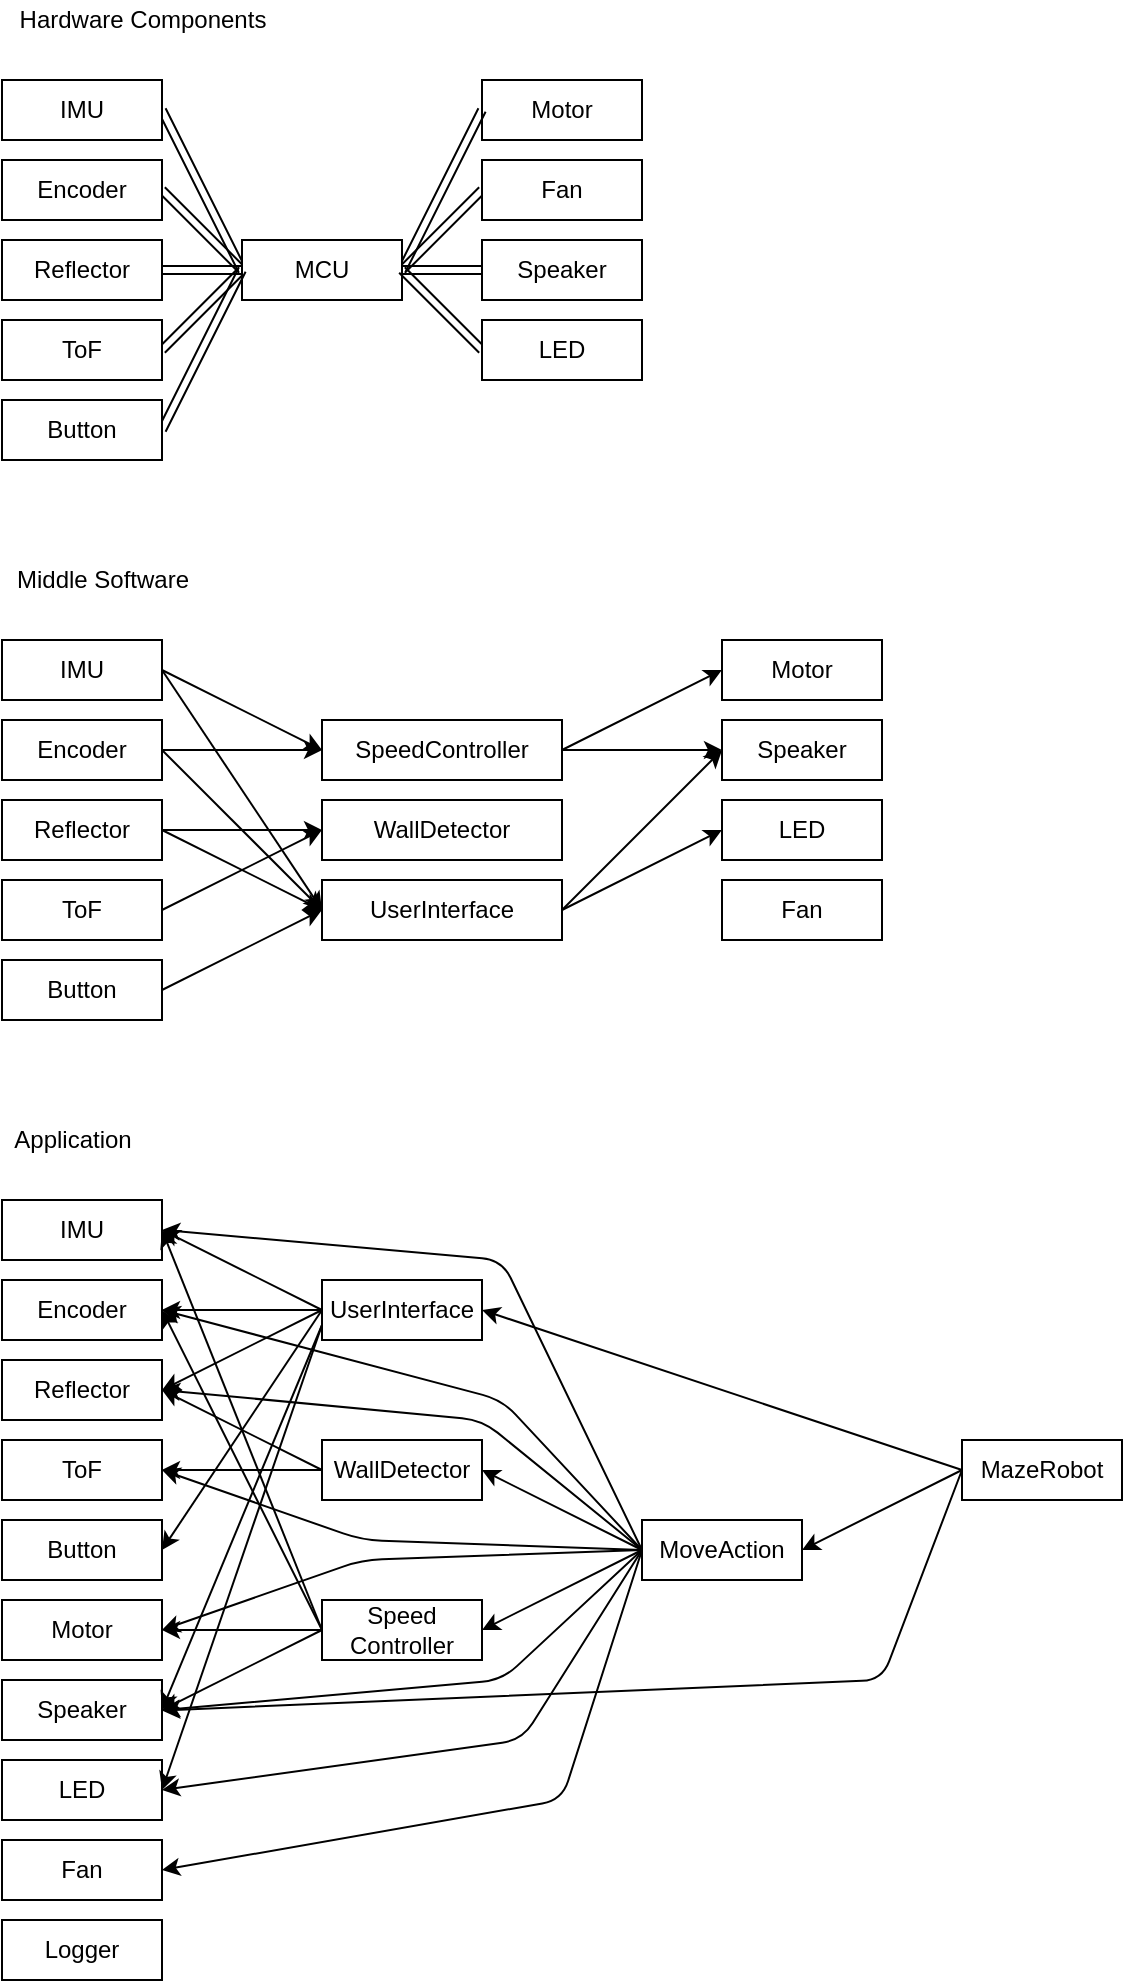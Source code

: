 <mxfile>
    <diagram id="aQ8vs94TDWlKFc_HvOdL" name="Components">
        <mxGraphModel dx="711" dy="433" grid="1" gridSize="10" guides="1" tooltips="1" connect="1" arrows="1" fold="1" page="1" pageScale="1" pageWidth="900" pageHeight="1600" math="0" shadow="0">
            <root>
                <mxCell id="0"/>
                <mxCell id="1" parent="0"/>
                <mxCell id="49" style="edgeStyle=none;shape=link;html=1;exitX=1;exitY=0.5;exitDx=0;exitDy=0;entryX=0;entryY=0.5;entryDx=0;entryDy=0;" edge="1" parent="1" source="2" target="13">
                    <mxGeometry relative="1" as="geometry"/>
                </mxCell>
                <mxCell id="2" value="IMU" style="rounded=0;whiteSpace=wrap;html=1;" parent="1" vertex="1">
                    <mxGeometry x="40" y="80" width="80" height="30" as="geometry"/>
                </mxCell>
                <mxCell id="50" style="edgeStyle=none;shape=link;html=1;exitX=1;exitY=0.5;exitDx=0;exitDy=0;entryX=0;entryY=0.5;entryDx=0;entryDy=0;" edge="1" parent="1" source="3" target="13">
                    <mxGeometry relative="1" as="geometry"/>
                </mxCell>
                <mxCell id="3" value="Encoder" style="rounded=0;whiteSpace=wrap;html=1;" parent="1" vertex="1">
                    <mxGeometry x="40" y="120" width="80" height="30" as="geometry"/>
                </mxCell>
                <mxCell id="51" style="edgeStyle=none;shape=link;html=1;exitX=1;exitY=0.5;exitDx=0;exitDy=0;entryX=0;entryY=0.5;entryDx=0;entryDy=0;" edge="1" parent="1" source="4" target="13">
                    <mxGeometry relative="1" as="geometry"/>
                </mxCell>
                <mxCell id="4" value="Reflector" style="rounded=0;whiteSpace=wrap;html=1;" parent="1" vertex="1">
                    <mxGeometry x="40" y="160" width="80" height="30" as="geometry"/>
                </mxCell>
                <mxCell id="5" value="Motor" style="rounded=0;whiteSpace=wrap;html=1;" parent="1" vertex="1">
                    <mxGeometry x="280" y="80" width="80" height="30" as="geometry"/>
                </mxCell>
                <mxCell id="52" style="edgeStyle=none;shape=link;html=1;exitX=1;exitY=0.5;exitDx=0;exitDy=0;entryX=0;entryY=0.5;entryDx=0;entryDy=0;" edge="1" parent="1" source="10" target="13">
                    <mxGeometry relative="1" as="geometry"/>
                </mxCell>
                <mxCell id="10" value="ToF" style="rounded=0;whiteSpace=wrap;html=1;" parent="1" vertex="1">
                    <mxGeometry x="40" y="200" width="80" height="30" as="geometry"/>
                </mxCell>
                <mxCell id="55" style="edgeStyle=none;shape=link;html=1;exitX=0;exitY=0.5;exitDx=0;exitDy=0;entryX=1;entryY=0.5;entryDx=0;entryDy=0;" edge="1" parent="1" source="11" target="13">
                    <mxGeometry relative="1" as="geometry"/>
                </mxCell>
                <mxCell id="11" value="Fan" style="rounded=0;whiteSpace=wrap;html=1;" parent="1" vertex="1">
                    <mxGeometry x="280" y="120" width="80" height="30" as="geometry"/>
                </mxCell>
                <mxCell id="56" style="edgeStyle=none;shape=link;html=1;exitX=0;exitY=0.5;exitDx=0;exitDy=0;entryX=1;entryY=0.5;entryDx=0;entryDy=0;" edge="1" parent="1" source="12" target="13">
                    <mxGeometry relative="1" as="geometry"/>
                </mxCell>
                <mxCell id="12" value="Speaker" style="rounded=0;whiteSpace=wrap;html=1;" parent="1" vertex="1">
                    <mxGeometry x="280" y="160" width="80" height="30" as="geometry"/>
                </mxCell>
                <mxCell id="54" style="edgeStyle=none;shape=link;html=1;exitX=1;exitY=0.5;exitDx=0;exitDy=0;entryX=0;entryY=0.5;entryDx=0;entryDy=0;" edge="1" parent="1" source="13" target="5">
                    <mxGeometry relative="1" as="geometry"/>
                </mxCell>
                <mxCell id="13" value="MCU" style="rounded=0;whiteSpace=wrap;html=1;" parent="1" vertex="1">
                    <mxGeometry x="160" y="160" width="80" height="30" as="geometry"/>
                </mxCell>
                <mxCell id="57" style="edgeStyle=none;shape=link;html=1;exitX=0;exitY=0.5;exitDx=0;exitDy=0;entryX=1;entryY=0.5;entryDx=0;entryDy=0;" edge="1" parent="1" source="14" target="13">
                    <mxGeometry relative="1" as="geometry"/>
                </mxCell>
                <mxCell id="14" value="LED" style="rounded=0;whiteSpace=wrap;html=1;" parent="1" vertex="1">
                    <mxGeometry x="280" y="200" width="80" height="30" as="geometry"/>
                </mxCell>
                <mxCell id="53" style="edgeStyle=none;shape=link;html=1;exitX=1;exitY=0.5;exitDx=0;exitDy=0;entryX=0;entryY=0.5;entryDx=0;entryDy=0;" edge="1" parent="1" source="15" target="13">
                    <mxGeometry relative="1" as="geometry"/>
                </mxCell>
                <mxCell id="15" value="Button" style="rounded=0;whiteSpace=wrap;html=1;" parent="1" vertex="1">
                    <mxGeometry x="40" y="240" width="80" height="30" as="geometry"/>
                </mxCell>
                <mxCell id="m-qHlFtfLWKzxxbld-Pe-15" value="Hardware Components" style="text;html=1;resizable=0;autosize=1;align=center;verticalAlign=middle;points=[];fillColor=none;strokeColor=none;rounded=0;" parent="1" vertex="1">
                    <mxGeometry x="40" y="40" width="140" height="20" as="geometry"/>
                </mxCell>
                <mxCell id="m-qHlFtfLWKzxxbld-Pe-16" value="Middle Software" style="text;html=1;resizable=0;autosize=1;align=center;verticalAlign=middle;points=[];fillColor=none;strokeColor=none;rounded=0;" parent="1" vertex="1">
                    <mxGeometry x="40" y="320" width="100" height="20" as="geometry"/>
                </mxCell>
                <mxCell id="m-qHlFtfLWKzxxbld-Pe-17" value="IMU" style="rounded=0;whiteSpace=wrap;html=1;" parent="1" vertex="1">
                    <mxGeometry x="40" y="360" width="80" height="30" as="geometry"/>
                </mxCell>
                <mxCell id="m-qHlFtfLWKzxxbld-Pe-18" value="Encoder" style="rounded=0;whiteSpace=wrap;html=1;" parent="1" vertex="1">
                    <mxGeometry x="40" y="400" width="80" height="30" as="geometry"/>
                </mxCell>
                <mxCell id="m-qHlFtfLWKzxxbld-Pe-19" value="Reflector" style="rounded=0;whiteSpace=wrap;html=1;" parent="1" vertex="1">
                    <mxGeometry x="40" y="440" width="80" height="30" as="geometry"/>
                </mxCell>
                <mxCell id="m-qHlFtfLWKzxxbld-Pe-20" value="ToF" style="rounded=0;whiteSpace=wrap;html=1;" parent="1" vertex="1">
                    <mxGeometry x="40" y="480" width="80" height="30" as="geometry"/>
                </mxCell>
                <mxCell id="m-qHlFtfLWKzxxbld-Pe-21" value="Button" style="rounded=0;whiteSpace=wrap;html=1;" parent="1" vertex="1">
                    <mxGeometry x="40" y="520" width="80" height="30" as="geometry"/>
                </mxCell>
                <mxCell id="m-qHlFtfLWKzxxbld-Pe-22" value="Motor" style="rounded=0;whiteSpace=wrap;html=1;" parent="1" vertex="1">
                    <mxGeometry x="400" y="360" width="80" height="30" as="geometry"/>
                </mxCell>
                <mxCell id="m-qHlFtfLWKzxxbld-Pe-23" value="Fan" style="rounded=0;whiteSpace=wrap;html=1;" parent="1" vertex="1">
                    <mxGeometry x="400" y="480" width="80" height="30" as="geometry"/>
                </mxCell>
                <mxCell id="m-qHlFtfLWKzxxbld-Pe-24" value="Speaker" style="rounded=0;whiteSpace=wrap;html=1;" parent="1" vertex="1">
                    <mxGeometry x="400" y="400" width="80" height="30" as="geometry"/>
                </mxCell>
                <mxCell id="m-qHlFtfLWKzxxbld-Pe-25" value="LED" style="rounded=0;whiteSpace=wrap;html=1;" parent="1" vertex="1">
                    <mxGeometry x="400" y="440" width="80" height="30" as="geometry"/>
                </mxCell>
                <mxCell id="m-qHlFtfLWKzxxbld-Pe-30" style="edgeStyle=none;html=1;exitX=1;exitY=0.5;exitDx=0;exitDy=0;entryX=0;entryY=0.5;entryDx=0;entryDy=0;" parent="1" source="m-qHlFtfLWKzxxbld-Pe-18" target="m-qHlFtfLWKzxxbld-Pe-26" edge="1">
                    <mxGeometry relative="1" as="geometry">
                        <mxPoint x="190" y="400" as="sourcePoint"/>
                        <mxPoint x="260" y="370" as="targetPoint"/>
                    </mxGeometry>
                </mxCell>
                <mxCell id="m-qHlFtfLWKzxxbld-Pe-31" style="edgeStyle=none;html=1;exitX=1;exitY=0.5;exitDx=0;exitDy=0;entryX=0;entryY=0.5;entryDx=0;entryDy=0;" parent="1" source="m-qHlFtfLWKzxxbld-Pe-17" target="m-qHlFtfLWKzxxbld-Pe-26" edge="1">
                    <mxGeometry relative="1" as="geometry">
                        <mxPoint x="230" y="375" as="sourcePoint"/>
                    </mxGeometry>
                </mxCell>
                <mxCell id="m-qHlFtfLWKzxxbld-Pe-34" style="edgeStyle=none;html=1;exitX=1;exitY=0.5;exitDx=0;exitDy=0;entryX=0;entryY=0.5;entryDx=0;entryDy=0;" parent="1" source="m-qHlFtfLWKzxxbld-Pe-19" target="m-qHlFtfLWKzxxbld-Pe-26" edge="1">
                    <mxGeometry relative="1" as="geometry">
                        <mxPoint x="290" y="480" as="targetPoint"/>
                    </mxGeometry>
                </mxCell>
                <mxCell id="m-qHlFtfLWKzxxbld-Pe-35" style="edgeStyle=none;html=1;exitX=1;exitY=0.5;exitDx=0;exitDy=0;entryX=0;entryY=0.5;entryDx=0;entryDy=0;" parent="1" source="m-qHlFtfLWKzxxbld-Pe-21" target="m-qHlFtfLWKzxxbld-Pe-26" edge="1">
                    <mxGeometry relative="1" as="geometry">
                        <mxPoint x="270" y="580" as="targetPoint"/>
                    </mxGeometry>
                </mxCell>
                <mxCell id="m-qHlFtfLWKzxxbld-Pe-40" style="edgeStyle=none;html=1;exitX=1;exitY=0.5;exitDx=0;exitDy=0;entryX=0;entryY=0.5;entryDx=0;entryDy=0;" parent="1" source="m-qHlFtfLWKzxxbld-Pe-26" target="m-qHlFtfLWKzxxbld-Pe-24" edge="1">
                    <mxGeometry relative="1" as="geometry">
                        <mxPoint x="350" y="430" as="targetPoint"/>
                    </mxGeometry>
                </mxCell>
                <mxCell id="m-qHlFtfLWKzxxbld-Pe-41" style="edgeStyle=none;html=1;exitX=1;exitY=0.5;exitDx=0;exitDy=0;entryX=0;entryY=0.5;entryDx=0;entryDy=0;" parent="1" source="m-qHlFtfLWKzxxbld-Pe-26" target="m-qHlFtfLWKzxxbld-Pe-25" edge="1">
                    <mxGeometry relative="1" as="geometry"/>
                </mxCell>
                <mxCell id="m-qHlFtfLWKzxxbld-Pe-26" value="UserInterface" style="rounded=0;whiteSpace=wrap;html=1;" parent="1" vertex="1">
                    <mxGeometry x="200" y="480" width="120" height="30" as="geometry"/>
                </mxCell>
                <mxCell id="m-qHlFtfLWKzxxbld-Pe-37" style="edgeStyle=none;html=1;exitX=1;exitY=0.5;exitDx=0;exitDy=0;entryX=0;entryY=0.5;entryDx=0;entryDy=0;" parent="1" source="m-qHlFtfLWKzxxbld-Pe-19" target="m-qHlFtfLWKzxxbld-Pe-36" edge="1">
                    <mxGeometry relative="1" as="geometry">
                        <mxPoint x="260" y="410" as="sourcePoint"/>
                    </mxGeometry>
                </mxCell>
                <mxCell id="m-qHlFtfLWKzxxbld-Pe-39" style="edgeStyle=none;html=1;exitX=1;exitY=0.5;exitDx=0;exitDy=0;entryX=0;entryY=0.5;entryDx=0;entryDy=0;" parent="1" source="m-qHlFtfLWKzxxbld-Pe-20" target="m-qHlFtfLWKzxxbld-Pe-36" edge="1">
                    <mxGeometry relative="1" as="geometry">
                        <mxPoint x="250" y="495" as="sourcePoint"/>
                    </mxGeometry>
                </mxCell>
                <mxCell id="m-qHlFtfLWKzxxbld-Pe-36" value="WallDetector" style="rounded=0;whiteSpace=wrap;html=1;" parent="1" vertex="1">
                    <mxGeometry x="200" y="440" width="120" height="30" as="geometry"/>
                </mxCell>
                <mxCell id="m-qHlFtfLWKzxxbld-Pe-43" style="edgeStyle=none;html=1;exitX=1;exitY=0.5;exitDx=0;exitDy=0;entryX=0;entryY=0.5;entryDx=0;entryDy=0;" parent="1" source="m-qHlFtfLWKzxxbld-Pe-17" target="m-qHlFtfLWKzxxbld-Pe-42" edge="1">
                    <mxGeometry relative="1" as="geometry">
                        <mxPoint x="210" y="375" as="targetPoint"/>
                    </mxGeometry>
                </mxCell>
                <mxCell id="m-qHlFtfLWKzxxbld-Pe-44" style="edgeStyle=none;html=1;exitX=1;exitY=0.5;exitDx=0;exitDy=0;entryX=0;entryY=0.5;entryDx=0;entryDy=0;" parent="1" source="m-qHlFtfLWKzxxbld-Pe-18" target="m-qHlFtfLWKzxxbld-Pe-42" edge="1">
                    <mxGeometry relative="1" as="geometry">
                        <mxPoint x="210" y="390" as="targetPoint"/>
                    </mxGeometry>
                </mxCell>
                <mxCell id="m-qHlFtfLWKzxxbld-Pe-45" style="edgeStyle=none;html=1;exitX=1;exitY=0.5;exitDx=0;exitDy=0;entryX=0;entryY=0.5;entryDx=0;entryDy=0;" parent="1" source="m-qHlFtfLWKzxxbld-Pe-42" target="m-qHlFtfLWKzxxbld-Pe-22" edge="1">
                    <mxGeometry relative="1" as="geometry">
                        <mxPoint x="310" y="340" as="targetPoint"/>
                    </mxGeometry>
                </mxCell>
                <mxCell id="m-qHlFtfLWKzxxbld-Pe-46" style="edgeStyle=none;html=1;exitX=1;exitY=0.5;exitDx=0;exitDy=0;entryX=0;entryY=0.5;entryDx=0;entryDy=0;" parent="1" source="m-qHlFtfLWKzxxbld-Pe-42" target="m-qHlFtfLWKzxxbld-Pe-24" edge="1">
                    <mxGeometry relative="1" as="geometry">
                        <mxPoint x="380" y="415" as="targetPoint"/>
                    </mxGeometry>
                </mxCell>
                <mxCell id="m-qHlFtfLWKzxxbld-Pe-42" value="SpeedController" style="rounded=0;whiteSpace=wrap;html=1;" parent="1" vertex="1">
                    <mxGeometry x="200" y="400" width="120" height="30" as="geometry"/>
                </mxCell>
                <mxCell id="44" style="edgeStyle=none;html=1;exitX=0;exitY=0.5;exitDx=0;exitDy=0;entryX=1;entryY=0.5;entryDx=0;entryDy=0;" parent="1" source="9DcYNOow1oQKVPv7brKw-21" target="42" edge="1">
                    <mxGeometry relative="1" as="geometry"/>
                </mxCell>
                <mxCell id="46" style="edgeStyle=none;html=1;exitX=0;exitY=0.5;exitDx=0;exitDy=0;entryX=1;entryY=0.5;entryDx=0;entryDy=0;" parent="1" source="9DcYNOow1oQKVPv7brKw-21" target="37" edge="1">
                    <mxGeometry relative="1" as="geometry"/>
                </mxCell>
                <mxCell id="59" style="edgeStyle=none;html=1;exitX=0;exitY=0.5;exitDx=0;exitDy=0;entryX=1;entryY=0.5;entryDx=0;entryDy=0;" edge="1" parent="1" source="9DcYNOow1oQKVPv7brKw-21" target="25">
                    <mxGeometry relative="1" as="geometry">
                        <Array as="points">
                            <mxPoint x="320" y="940"/>
                        </Array>
                    </mxGeometry>
                </mxCell>
                <mxCell id="60" style="edgeStyle=none;html=1;exitX=0;exitY=0.5;exitDx=0;exitDy=0;entryX=1;entryY=0.5;entryDx=0;entryDy=0;" edge="1" parent="1" source="9DcYNOow1oQKVPv7brKw-21" target="22">
                    <mxGeometry relative="1" as="geometry">
                        <Array as="points">
                            <mxPoint x="220" y="810"/>
                        </Array>
                    </mxGeometry>
                </mxCell>
                <mxCell id="61" style="edgeStyle=none;html=1;exitX=0;exitY=0.5;exitDx=0;exitDy=0;entryX=1;entryY=0.5;entryDx=0;entryDy=0;" edge="1" parent="1" source="9DcYNOow1oQKVPv7brKw-21" target="27">
                    <mxGeometry relative="1" as="geometry">
                        <Array as="points">
                            <mxPoint x="300" y="910"/>
                        </Array>
                    </mxGeometry>
                </mxCell>
                <mxCell id="62" style="edgeStyle=none;html=1;exitX=0;exitY=0.5;exitDx=0;exitDy=0;entryX=1;entryY=0.5;entryDx=0;entryDy=0;" edge="1" parent="1" source="9DcYNOow1oQKVPv7brKw-21" target="24">
                    <mxGeometry relative="1" as="geometry">
                        <Array as="points">
                            <mxPoint x="220" y="820"/>
                        </Array>
                    </mxGeometry>
                </mxCell>
                <mxCell id="63" style="edgeStyle=none;html=1;exitX=0;exitY=0.5;exitDx=0;exitDy=0;entryX=1;entryY=0.5;entryDx=0;entryDy=0;" edge="1" parent="1" source="9DcYNOow1oQKVPv7brKw-21" target="19">
                    <mxGeometry relative="1" as="geometry">
                        <Array as="points">
                            <mxPoint x="290" y="670"/>
                        </Array>
                    </mxGeometry>
                </mxCell>
                <mxCell id="64" style="edgeStyle=none;html=1;exitX=0;exitY=0.5;exitDx=0;exitDy=0;entryX=1;entryY=0.5;entryDx=0;entryDy=0;" edge="1" parent="1" source="9DcYNOow1oQKVPv7brKw-21" target="20">
                    <mxGeometry relative="1" as="geometry">
                        <Array as="points">
                            <mxPoint x="290" y="740"/>
                        </Array>
                    </mxGeometry>
                </mxCell>
                <mxCell id="66" style="edgeStyle=none;html=1;exitX=0;exitY=0.5;exitDx=0;exitDy=0;entryX=1;entryY=0.5;entryDx=0;entryDy=0;" edge="1" parent="1" source="9DcYNOow1oQKVPv7brKw-21" target="21">
                    <mxGeometry relative="1" as="geometry">
                        <Array as="points">
                            <mxPoint x="280" y="750"/>
                        </Array>
                    </mxGeometry>
                </mxCell>
                <mxCell id="67" style="edgeStyle=none;html=1;exitX=0;exitY=0.5;exitDx=0;exitDy=0;entryX=1;entryY=0.5;entryDx=0;entryDy=0;" edge="1" parent="1" source="9DcYNOow1oQKVPv7brKw-21" target="26">
                    <mxGeometry relative="1" as="geometry">
                        <Array as="points">
                            <mxPoint x="290" y="880"/>
                        </Array>
                    </mxGeometry>
                </mxCell>
                <mxCell id="9DcYNOow1oQKVPv7brKw-21" value="MoveAction" style="rounded=0;whiteSpace=wrap;html=1;" parent="1" vertex="1">
                    <mxGeometry x="360" y="800" width="80" height="30" as="geometry"/>
                </mxCell>
                <mxCell id="45" style="edgeStyle=none;html=1;exitX=0;exitY=0.5;exitDx=0;exitDy=0;entryX=1;entryY=0.5;entryDx=0;entryDy=0;" parent="1" source="16" target="9DcYNOow1oQKVPv7brKw-21" edge="1">
                    <mxGeometry relative="1" as="geometry"/>
                </mxCell>
                <mxCell id="48" style="edgeStyle=none;html=1;exitX=0;exitY=0.5;exitDx=0;exitDy=0;" edge="1" parent="1" source="16">
                    <mxGeometry relative="1" as="geometry">
                        <mxPoint x="120.0" y="895.241" as="targetPoint"/>
                        <Array as="points">
                            <mxPoint x="480" y="880"/>
                        </Array>
                    </mxGeometry>
                </mxCell>
                <mxCell id="16" value="MazeRobot" style="rounded=0;whiteSpace=wrap;html=1;" parent="1" vertex="1">
                    <mxGeometry x="520" y="760" width="80" height="30" as="geometry"/>
                </mxCell>
                <mxCell id="17" value="Logger" style="rounded=0;whiteSpace=wrap;html=1;" parent="1" vertex="1">
                    <mxGeometry x="40" y="1000" width="80" height="30" as="geometry"/>
                </mxCell>
                <mxCell id="18" value="Application" style="text;html=1;resizable=0;autosize=1;align=center;verticalAlign=middle;points=[];fillColor=none;strokeColor=none;rounded=0;" parent="1" vertex="1">
                    <mxGeometry x="40" y="600" width="70" height="20" as="geometry"/>
                </mxCell>
                <mxCell id="19" value="IMU" style="rounded=0;whiteSpace=wrap;html=1;" parent="1" vertex="1">
                    <mxGeometry x="40" y="640" width="80" height="30" as="geometry"/>
                </mxCell>
                <mxCell id="20" value="Encoder" style="rounded=0;whiteSpace=wrap;html=1;" parent="1" vertex="1">
                    <mxGeometry x="40" y="680" width="80" height="30" as="geometry"/>
                </mxCell>
                <mxCell id="21" value="Reflector" style="rounded=0;whiteSpace=wrap;html=1;" parent="1" vertex="1">
                    <mxGeometry x="40" y="720" width="80" height="30" as="geometry"/>
                </mxCell>
                <mxCell id="22" value="ToF" style="rounded=0;whiteSpace=wrap;html=1;" parent="1" vertex="1">
                    <mxGeometry x="40" y="760" width="80" height="30" as="geometry"/>
                </mxCell>
                <mxCell id="23" value="Button" style="rounded=0;whiteSpace=wrap;html=1;" parent="1" vertex="1">
                    <mxGeometry x="40" y="800" width="80" height="30" as="geometry"/>
                </mxCell>
                <mxCell id="24" value="Motor" style="rounded=0;whiteSpace=wrap;html=1;" parent="1" vertex="1">
                    <mxGeometry x="40" y="840" width="80" height="30" as="geometry"/>
                </mxCell>
                <mxCell id="25" value="Fan" style="rounded=0;whiteSpace=wrap;html=1;" parent="1" vertex="1">
                    <mxGeometry x="40" y="960" width="80" height="30" as="geometry"/>
                </mxCell>
                <mxCell id="26" value="Speaker" style="rounded=0;whiteSpace=wrap;html=1;" parent="1" vertex="1">
                    <mxGeometry x="40" y="880" width="80" height="30" as="geometry"/>
                </mxCell>
                <mxCell id="27" value="LED" style="rounded=0;whiteSpace=wrap;html=1;" parent="1" vertex="1">
                    <mxGeometry x="40" y="920" width="80" height="30" as="geometry"/>
                </mxCell>
                <mxCell id="28" style="edgeStyle=none;html=1;exitX=0;exitY=0.5;exitDx=0;exitDy=0;entryX=1;entryY=0.5;entryDx=0;entryDy=0;" parent="1" source="34" target="20" edge="1">
                    <mxGeometry relative="1" as="geometry">
                        <mxPoint x="190" y="680" as="sourcePoint"/>
                        <mxPoint x="150" y="680" as="targetPoint"/>
                    </mxGeometry>
                </mxCell>
                <mxCell id="29" style="edgeStyle=none;html=1;entryX=1;entryY=0.5;entryDx=0;entryDy=0;exitX=0;exitY=0.5;exitDx=0;exitDy=0;" parent="1" source="34" target="19" edge="1">
                    <mxGeometry relative="1" as="geometry">
                        <mxPoint x="230" y="610" as="sourcePoint"/>
                        <mxPoint x="140" y="650" as="targetPoint"/>
                    </mxGeometry>
                </mxCell>
                <mxCell id="30" style="edgeStyle=none;html=1;exitX=0;exitY=0.5;exitDx=0;exitDy=0;entryX=1;entryY=0.5;entryDx=0;entryDy=0;" parent="1" source="34" target="21" edge="1">
                    <mxGeometry relative="1" as="geometry">
                        <mxPoint x="170" y="720" as="targetPoint"/>
                    </mxGeometry>
                </mxCell>
                <mxCell id="31" style="edgeStyle=none;html=1;exitX=0;exitY=0.5;exitDx=0;exitDy=0;entryX=1;entryY=0.5;entryDx=0;entryDy=0;" parent="1" source="34" target="23" edge="1">
                    <mxGeometry relative="1" as="geometry">
                        <mxPoint x="140" y="815" as="targetPoint"/>
                    </mxGeometry>
                </mxCell>
                <mxCell id="32" style="edgeStyle=none;html=1;exitX=0;exitY=0.75;exitDx=0;exitDy=0;entryX=1;entryY=0.5;entryDx=0;entryDy=0;" parent="1" source="34" target="26" edge="1">
                    <mxGeometry relative="1" as="geometry">
                        <mxPoint x="350" y="710" as="targetPoint"/>
                    </mxGeometry>
                </mxCell>
                <mxCell id="33" style="edgeStyle=none;html=1;exitX=0;exitY=0.75;exitDx=0;exitDy=0;entryX=1;entryY=0.5;entryDx=0;entryDy=0;" parent="1" source="34" target="27" edge="1">
                    <mxGeometry relative="1" as="geometry">
                        <mxPoint x="180" y="935" as="targetPoint"/>
                    </mxGeometry>
                </mxCell>
                <mxCell id="34" value="UserInterface" style="rounded=0;whiteSpace=wrap;html=1;" parent="1" vertex="1">
                    <mxGeometry x="200" y="680" width="80" height="30" as="geometry"/>
                </mxCell>
                <mxCell id="35" style="edgeStyle=none;html=1;entryX=1;entryY=0.5;entryDx=0;entryDy=0;exitX=0;exitY=0.5;exitDx=0;exitDy=0;" parent="1" source="37" target="21" edge="1">
                    <mxGeometry relative="1" as="geometry">
                        <mxPoint x="220" y="740" as="sourcePoint"/>
                    </mxGeometry>
                </mxCell>
                <mxCell id="36" style="edgeStyle=none;html=1;exitX=0;exitY=0.5;exitDx=0;exitDy=0;entryX=1;entryY=0.5;entryDx=0;entryDy=0;" parent="1" source="37" target="22" edge="1">
                    <mxGeometry relative="1" as="geometry">
                        <mxPoint x="250" y="775" as="sourcePoint"/>
                        <mxPoint x="210" y="730" as="targetPoint"/>
                    </mxGeometry>
                </mxCell>
                <mxCell id="37" value="WallDetector" style="rounded=0;whiteSpace=wrap;html=1;" parent="1" vertex="1">
                    <mxGeometry x="200" y="760" width="80" height="30" as="geometry"/>
                </mxCell>
                <mxCell id="38" style="edgeStyle=none;html=1;entryX=1;entryY=0.5;entryDx=0;entryDy=0;exitX=0;exitY=0.5;exitDx=0;exitDy=0;" parent="1" source="42" target="19" edge="1">
                    <mxGeometry relative="1" as="geometry">
                        <mxPoint x="210" y="655" as="targetPoint"/>
                        <mxPoint x="210" y="830" as="sourcePoint"/>
                    </mxGeometry>
                </mxCell>
                <mxCell id="39" style="edgeStyle=none;html=1;entryX=1;entryY=0.5;entryDx=0;entryDy=0;exitX=0;exitY=0.5;exitDx=0;exitDy=0;" parent="1" source="42" target="20" edge="1">
                    <mxGeometry relative="1" as="geometry">
                        <mxPoint x="210" y="670" as="targetPoint"/>
                        <mxPoint x="180" y="850" as="sourcePoint"/>
                    </mxGeometry>
                </mxCell>
                <mxCell id="40" style="edgeStyle=none;html=1;exitX=0;exitY=0.5;exitDx=0;exitDy=0;entryX=1;entryY=0.5;entryDx=0;entryDy=0;" parent="1" source="42" target="24" edge="1">
                    <mxGeometry relative="1" as="geometry">
                        <mxPoint x="310" y="620" as="targetPoint"/>
                    </mxGeometry>
                </mxCell>
                <mxCell id="41" style="edgeStyle=none;html=1;exitX=0;exitY=0.5;exitDx=0;exitDy=0;entryX=1;entryY=0.5;entryDx=0;entryDy=0;" parent="1" source="42" target="26" edge="1">
                    <mxGeometry relative="1" as="geometry">
                        <mxPoint x="180" y="895" as="targetPoint"/>
                    </mxGeometry>
                </mxCell>
                <mxCell id="42" value="Speed&lt;br&gt;Controller" style="rounded=0;whiteSpace=wrap;html=1;" parent="1" vertex="1">
                    <mxGeometry x="200" y="840" width="80" height="30" as="geometry"/>
                </mxCell>
                <mxCell id="47" style="edgeStyle=none;html=1;exitX=0;exitY=0.5;exitDx=0;exitDy=0;entryX=1;entryY=0.5;entryDx=0;entryDy=0;" parent="1" source="16" target="34" edge="1">
                    <mxGeometry relative="1" as="geometry">
                        <mxPoint x="530" y="705" as="sourcePoint"/>
                        <mxPoint x="490" y="705" as="targetPoint"/>
                    </mxGeometry>
                </mxCell>
            </root>
        </mxGraphModel>
    </diagram>
</mxfile>
